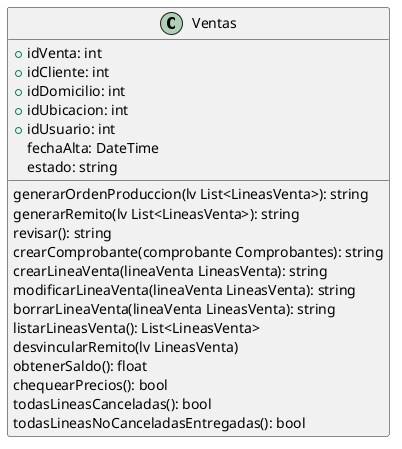 @startuml Ventas
class Ventas{
    +idVenta: int
    +idCliente: int
    +idDomicilio: int
    +idUbicacion: int
    +idUsuario: int
    fechaAlta: DateTime
    estado: string

    generarOrdenProduccion(lv List<LineasVenta>): string
    generarRemito(lv List<LineasVenta>): string
    revisar(): string
    crearComprobante(comprobante Comprobantes): string
    crearLineaVenta(lineaVenta LineasVenta): string
    modificarLineaVenta(lineaVenta LineasVenta): string
    borrarLineaVenta(lineaVenta LineasVenta): string
    listarLineasVenta(): List<LineasVenta>
    desvincularRemito(lv LineasVenta)
    obtenerSaldo(): float
    chequearPrecios(): bool
    todasLineasCanceladas(): bool
    todasLineasNoCanceladasEntregadas(): bool

}
@enduml